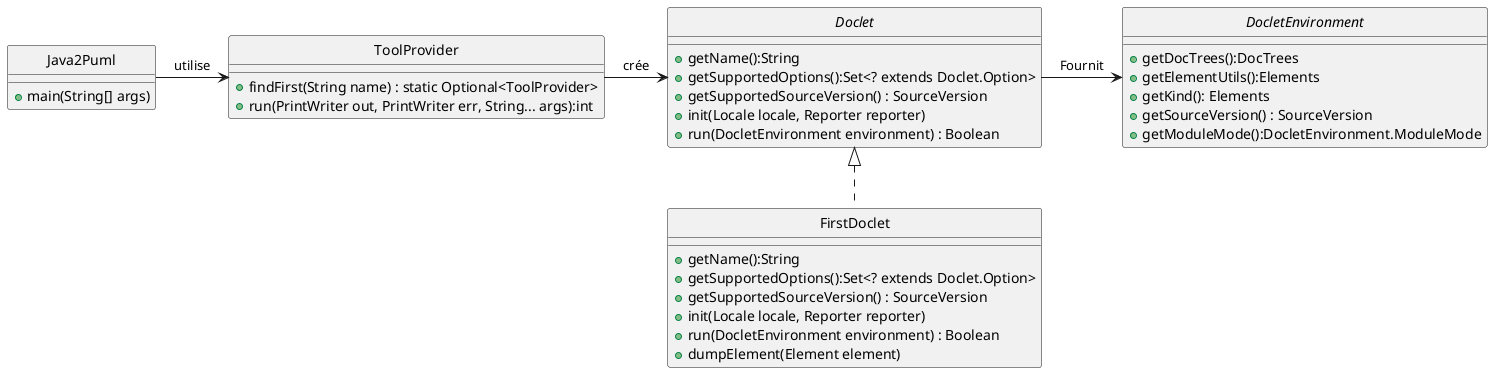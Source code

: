 @startuml
'https://plantuml.com/class-diagram

skinparam style strictuml


class ToolProvider {
    + findFirst(String name) : static Optional<ToolProvider>
    + run(PrintWriter out, PrintWriter err, String... args):int
}
interface DocletEnvironment{
    +getDocTrees():DocTrees
    +getElementUtils():Elements
    +getKind(): Elements
    +getSourceVersion() : SourceVersion
    +getModuleMode():DocletEnvironment.ModuleMode
}
interface Doclet {
    + getName():String
    + getSupportedOptions():Set<? extends Doclet.Option>
    + getSupportedSourceVersion() : SourceVersion
    + init(Locale locale, Reporter reporter)
    + run(DocletEnvironment environment) : Boolean
}
class FirstDoclet implements Doclet{
    + getName():String
    + getSupportedOptions():Set<? extends Doclet.Option>
    + getSupportedSourceVersion() : SourceVersion
    + init(Locale locale, Reporter reporter)
    + run(DocletEnvironment environment) : Boolean
    +dumpElement(Element element)

}
class Java2Puml{
    + main(String[] args)
}
Java2Puml -> ToolProvider :  utilise
ToolProvider -> Doclet :  crée
Doclet -> DocletEnvironment :  Fournit


@enduml
